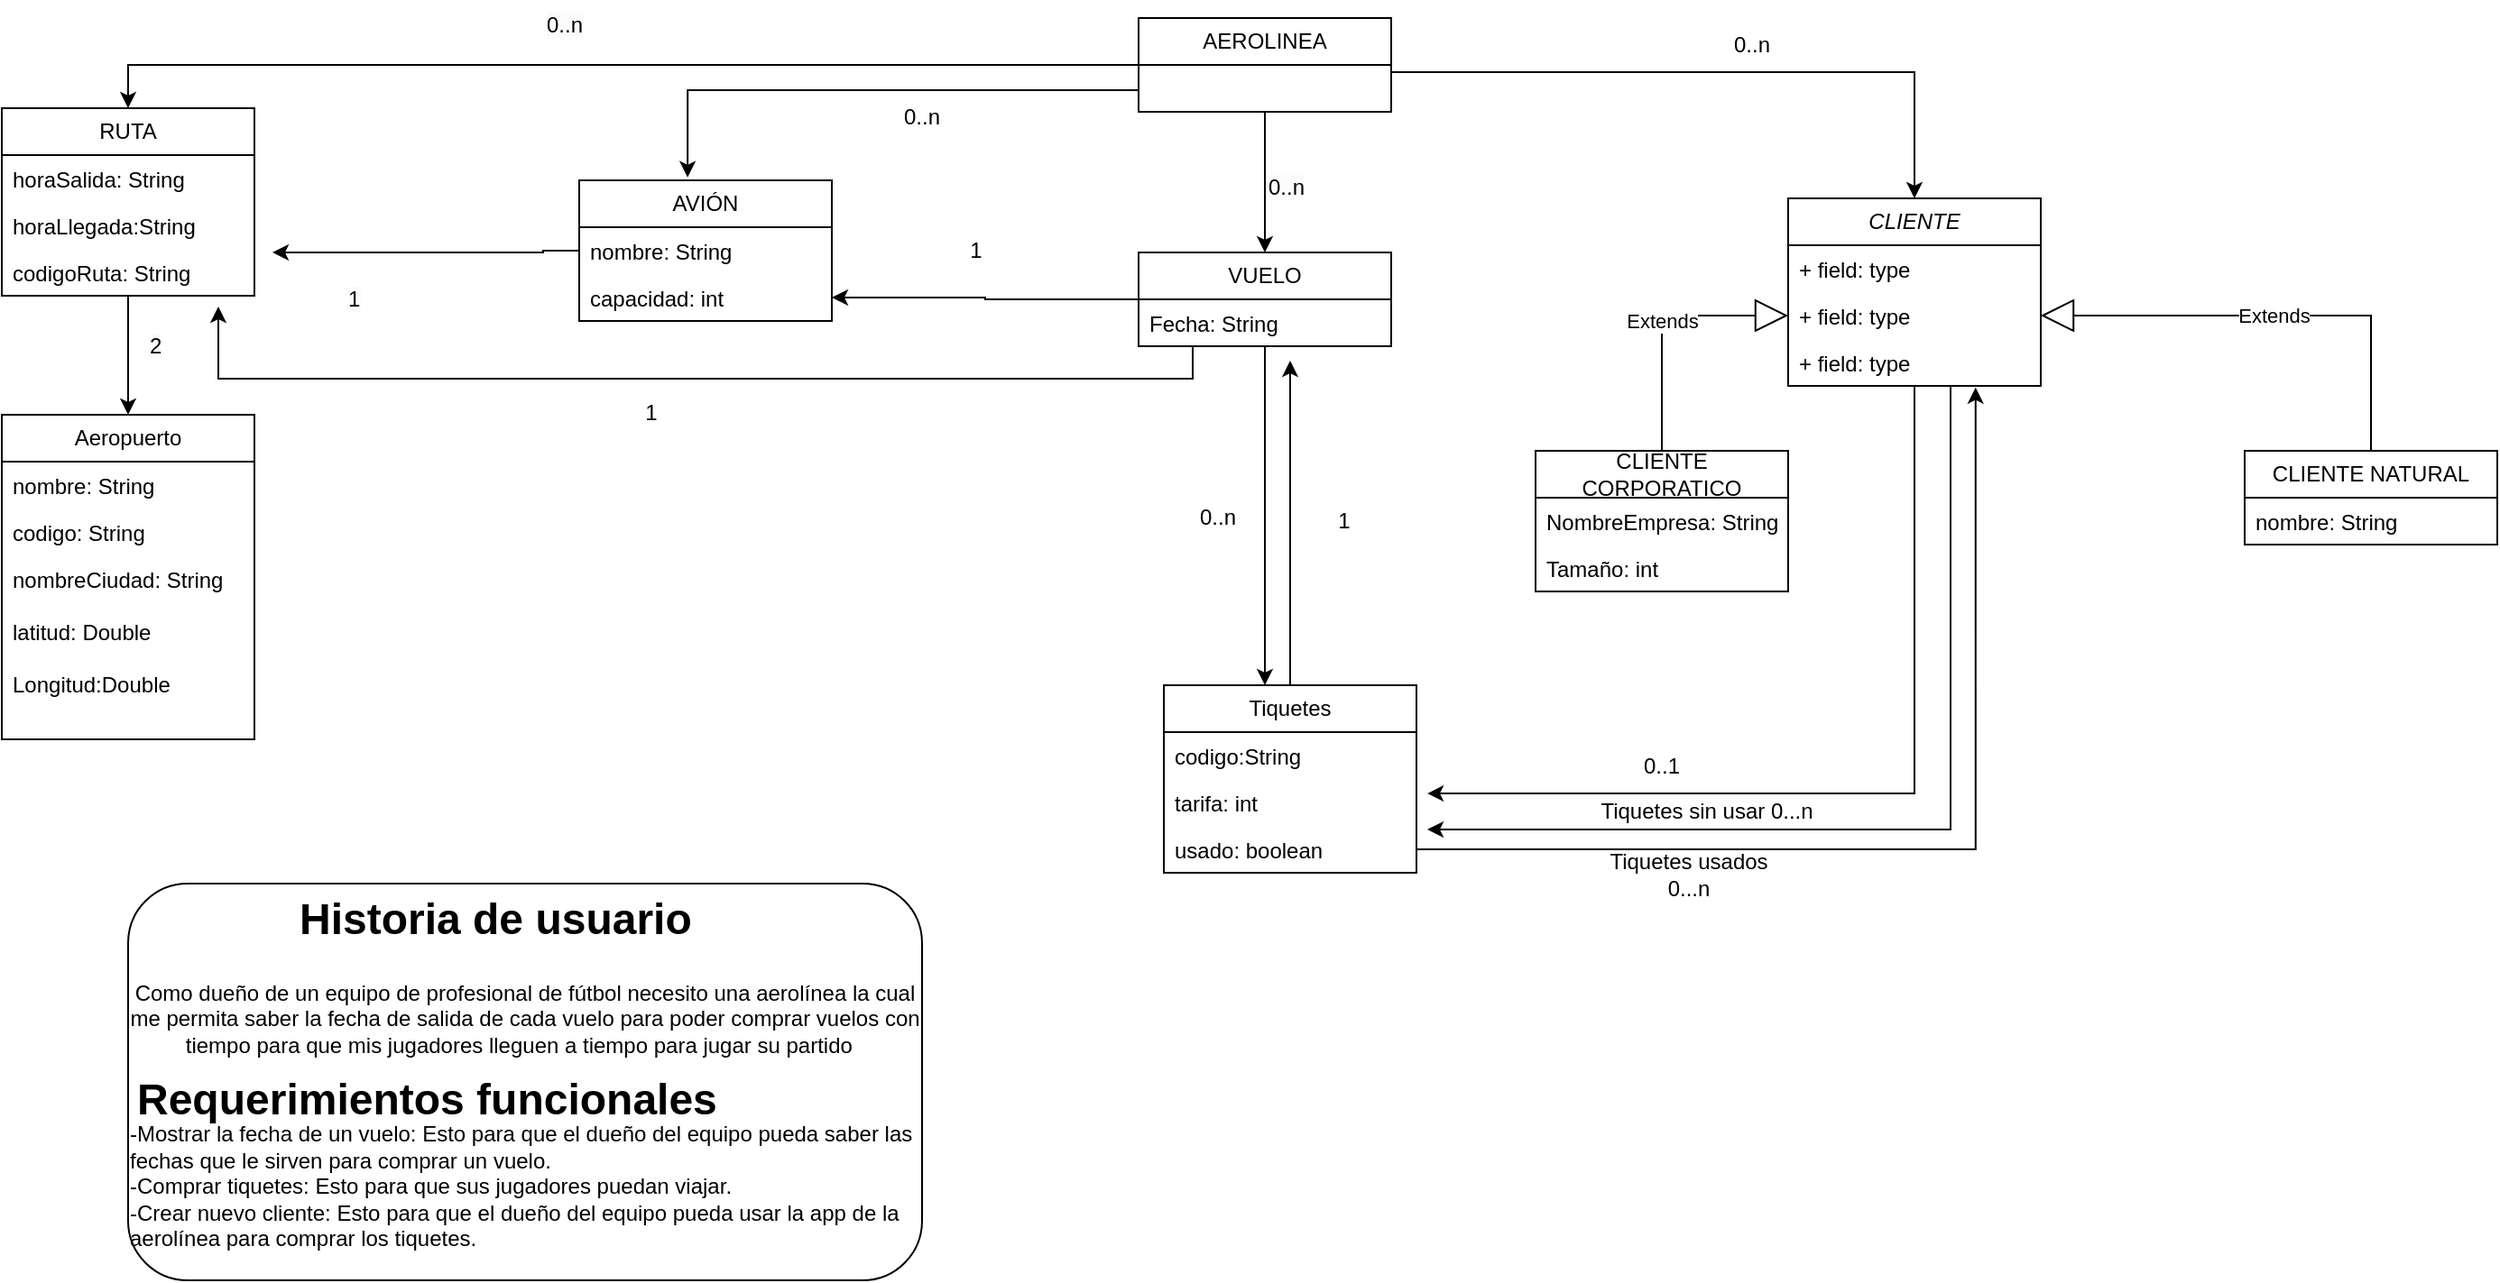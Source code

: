 <mxfile version="21.2.9" type="device">
  <diagram name="Página-1" id="leV861DUGloVnWotMMWj">
    <mxGraphModel dx="2071" dy="482" grid="1" gridSize="10" guides="1" tooltips="1" connect="1" arrows="1" fold="1" page="1" pageScale="1" pageWidth="827" pageHeight="1169" math="0" shadow="0">
      <root>
        <mxCell id="0" />
        <mxCell id="1" parent="0" />
        <mxCell id="39CDzW2CnfOSMj1d0C9v-10" value="" style="endArrow=classic;html=1;rounded=0;entryX=0.5;entryY=0;entryDx=0;entryDy=0;" edge="1" parent="1" target="39CDzW2CnfOSMj1d0C9v-43">
          <mxGeometry width="50" height="50" relative="1" as="geometry">
            <mxPoint x="470" y="220" as="sourcePoint" />
            <mxPoint x="680.34" y="277.66" as="targetPoint" />
            <Array as="points">
              <mxPoint x="490" y="220" />
              <mxPoint x="580" y="220" />
              <mxPoint x="760" y="220" />
            </Array>
          </mxGeometry>
        </mxCell>
        <mxCell id="39CDzW2CnfOSMj1d0C9v-11" value="0..n" style="text;html=1;strokeColor=none;fillColor=none;align=center;verticalAlign=middle;whiteSpace=wrap;rounded=0;" vertex="1" parent="1">
          <mxGeometry x="640" y="190" width="60" height="30" as="geometry" />
        </mxCell>
        <mxCell id="39CDzW2CnfOSMj1d0C9v-61" style="edgeStyle=orthogonalEdgeStyle;rounded=0;orthogonalLoop=1;jettySize=auto;html=1;entryX=0.429;entryY=-0.021;entryDx=0;entryDy=0;entryPerimeter=0;" edge="1" parent="1" source="39CDzW2CnfOSMj1d0C9v-39" target="39CDzW2CnfOSMj1d0C9v-57">
          <mxGeometry relative="1" as="geometry">
            <Array as="points">
              <mxPoint x="80" y="230" />
            </Array>
          </mxGeometry>
        </mxCell>
        <mxCell id="39CDzW2CnfOSMj1d0C9v-67" style="edgeStyle=orthogonalEdgeStyle;rounded=0;orthogonalLoop=1;jettySize=auto;html=1;exitX=0.5;exitY=1;exitDx=0;exitDy=0;entryX=0.5;entryY=0;entryDx=0;entryDy=0;" edge="1" parent="1" source="39CDzW2CnfOSMj1d0C9v-39" target="39CDzW2CnfOSMj1d0C9v-63">
          <mxGeometry relative="1" as="geometry" />
        </mxCell>
        <mxCell id="39CDzW2CnfOSMj1d0C9v-73" style="edgeStyle=orthogonalEdgeStyle;rounded=0;orthogonalLoop=1;jettySize=auto;html=1;entryX=0.5;entryY=0;entryDx=0;entryDy=0;" edge="1" parent="1" source="39CDzW2CnfOSMj1d0C9v-39" target="39CDzW2CnfOSMj1d0C9v-69">
          <mxGeometry relative="1" as="geometry" />
        </mxCell>
        <mxCell id="39CDzW2CnfOSMj1d0C9v-39" value="AEROLINEA" style="swimlane;fontStyle=0;childLayout=stackLayout;horizontal=1;startSize=26;fillColor=none;horizontalStack=0;resizeParent=1;resizeParentMax=0;resizeLast=0;collapsible=1;marginBottom=0;whiteSpace=wrap;html=1;" vertex="1" parent="1">
          <mxGeometry x="330" y="190" width="140" height="52" as="geometry" />
        </mxCell>
        <mxCell id="39CDzW2CnfOSMj1d0C9v-90" style="edgeStyle=orthogonalEdgeStyle;rounded=0;orthogonalLoop=1;jettySize=auto;html=1;entryX=1.043;entryY=0.308;entryDx=0;entryDy=0;entryPerimeter=0;" edge="1" parent="1" source="39CDzW2CnfOSMj1d0C9v-43" target="39CDzW2CnfOSMj1d0C9v-87">
          <mxGeometry relative="1" as="geometry" />
        </mxCell>
        <mxCell id="39CDzW2CnfOSMj1d0C9v-102" style="edgeStyle=orthogonalEdgeStyle;rounded=0;orthogonalLoop=1;jettySize=auto;html=1;" edge="1" parent="1" source="39CDzW2CnfOSMj1d0C9v-43">
          <mxGeometry relative="1" as="geometry">
            <mxPoint x="490" y="640" as="targetPoint" />
            <Array as="points">
              <mxPoint x="780" y="640" />
              <mxPoint x="500" y="640" />
            </Array>
          </mxGeometry>
        </mxCell>
        <mxCell id="39CDzW2CnfOSMj1d0C9v-43" value="&lt;i&gt;CLIENTE&lt;/i&gt;" style="swimlane;fontStyle=0;childLayout=stackLayout;horizontal=1;startSize=26;fillColor=none;horizontalStack=0;resizeParent=1;resizeParentMax=0;resizeLast=0;collapsible=1;marginBottom=0;whiteSpace=wrap;html=1;" vertex="1" parent="1">
          <mxGeometry x="690" y="290" width="140" height="104" as="geometry" />
        </mxCell>
        <mxCell id="39CDzW2CnfOSMj1d0C9v-44" value="+ field: type" style="text;strokeColor=none;fillColor=none;align=left;verticalAlign=top;spacingLeft=4;spacingRight=4;overflow=hidden;rotatable=0;points=[[0,0.5],[1,0.5]];portConstraint=eastwest;whiteSpace=wrap;html=1;" vertex="1" parent="39CDzW2CnfOSMj1d0C9v-43">
          <mxGeometry y="26" width="140" height="26" as="geometry" />
        </mxCell>
        <mxCell id="39CDzW2CnfOSMj1d0C9v-45" value="+ field: type" style="text;strokeColor=none;fillColor=none;align=left;verticalAlign=top;spacingLeft=4;spacingRight=4;overflow=hidden;rotatable=0;points=[[0,0.5],[1,0.5]];portConstraint=eastwest;whiteSpace=wrap;html=1;" vertex="1" parent="39CDzW2CnfOSMj1d0C9v-43">
          <mxGeometry y="52" width="140" height="26" as="geometry" />
        </mxCell>
        <mxCell id="39CDzW2CnfOSMj1d0C9v-46" value="+ field: type" style="text;strokeColor=none;fillColor=none;align=left;verticalAlign=top;spacingLeft=4;spacingRight=4;overflow=hidden;rotatable=0;points=[[0,0.5],[1,0.5]];portConstraint=eastwest;whiteSpace=wrap;html=1;" vertex="1" parent="39CDzW2CnfOSMj1d0C9v-43">
          <mxGeometry y="78" width="140" height="26" as="geometry" />
        </mxCell>
        <mxCell id="39CDzW2CnfOSMj1d0C9v-47" value="CLIENTE CORPORATICO" style="swimlane;fontStyle=0;childLayout=stackLayout;horizontal=1;startSize=26;fillColor=none;horizontalStack=0;resizeParent=1;resizeParentMax=0;resizeLast=0;collapsible=1;marginBottom=0;whiteSpace=wrap;html=1;" vertex="1" parent="1">
          <mxGeometry x="550" y="430" width="140" height="78" as="geometry" />
        </mxCell>
        <mxCell id="39CDzW2CnfOSMj1d0C9v-48" value="NombreEmpresa: String" style="text;strokeColor=none;fillColor=none;align=left;verticalAlign=top;spacingLeft=4;spacingRight=4;overflow=hidden;rotatable=0;points=[[0,0.5],[1,0.5]];portConstraint=eastwest;whiteSpace=wrap;html=1;" vertex="1" parent="39CDzW2CnfOSMj1d0C9v-47">
          <mxGeometry y="26" width="140" height="26" as="geometry" />
        </mxCell>
        <mxCell id="39CDzW2CnfOSMj1d0C9v-50" value="Tamaño: int" style="text;strokeColor=none;fillColor=none;align=left;verticalAlign=top;spacingLeft=4;spacingRight=4;overflow=hidden;rotatable=0;points=[[0,0.5],[1,0.5]];portConstraint=eastwest;whiteSpace=wrap;html=1;" vertex="1" parent="39CDzW2CnfOSMj1d0C9v-47">
          <mxGeometry y="52" width="140" height="26" as="geometry" />
        </mxCell>
        <mxCell id="39CDzW2CnfOSMj1d0C9v-51" value="CLIENTE NATURAL" style="swimlane;fontStyle=0;childLayout=stackLayout;horizontal=1;startSize=26;fillColor=none;horizontalStack=0;resizeParent=1;resizeParentMax=0;resizeLast=0;collapsible=1;marginBottom=0;whiteSpace=wrap;html=1;" vertex="1" parent="1">
          <mxGeometry x="943" y="430" width="140" height="52" as="geometry" />
        </mxCell>
        <mxCell id="39CDzW2CnfOSMj1d0C9v-52" value="nombre: String" style="text;strokeColor=none;fillColor=none;align=left;verticalAlign=top;spacingLeft=4;spacingRight=4;overflow=hidden;rotatable=0;points=[[0,0.5],[1,0.5]];portConstraint=eastwest;whiteSpace=wrap;html=1;" vertex="1" parent="39CDzW2CnfOSMj1d0C9v-51">
          <mxGeometry y="26" width="140" height="26" as="geometry" />
        </mxCell>
        <mxCell id="39CDzW2CnfOSMj1d0C9v-55" value="Extends" style="endArrow=block;endSize=16;endFill=0;html=1;rounded=0;exitX=0.5;exitY=0;exitDx=0;exitDy=0;entryX=0;entryY=0.5;entryDx=0;entryDy=0;" edge="1" parent="1" source="39CDzW2CnfOSMj1d0C9v-47" target="39CDzW2CnfOSMj1d0C9v-45">
          <mxGeometry width="160" relative="1" as="geometry">
            <mxPoint x="393" y="420" as="sourcePoint" />
            <mxPoint x="553" y="420" as="targetPoint" />
            <Array as="points">
              <mxPoint x="620" y="355" />
            </Array>
          </mxGeometry>
        </mxCell>
        <mxCell id="39CDzW2CnfOSMj1d0C9v-56" value="Extends" style="endArrow=block;endSize=16;endFill=0;html=1;rounded=0;entryX=1;entryY=0.5;entryDx=0;entryDy=0;exitX=0.5;exitY=0;exitDx=0;exitDy=0;" edge="1" parent="1" source="39CDzW2CnfOSMj1d0C9v-51" target="39CDzW2CnfOSMj1d0C9v-45">
          <mxGeometry width="160" relative="1" as="geometry">
            <mxPoint x="613" y="390" as="sourcePoint" />
            <mxPoint x="773" y="390" as="targetPoint" />
            <Array as="points">
              <mxPoint x="1013" y="355" />
            </Array>
          </mxGeometry>
        </mxCell>
        <mxCell id="39CDzW2CnfOSMj1d0C9v-57" value="AVIÓN" style="swimlane;fontStyle=0;childLayout=stackLayout;horizontal=1;startSize=26;fillColor=none;horizontalStack=0;resizeParent=1;resizeParentMax=0;resizeLast=0;collapsible=1;marginBottom=0;whiteSpace=wrap;html=1;" vertex="1" parent="1">
          <mxGeometry x="20" y="280" width="140" height="78" as="geometry" />
        </mxCell>
        <mxCell id="39CDzW2CnfOSMj1d0C9v-83" style="edgeStyle=orthogonalEdgeStyle;rounded=0;orthogonalLoop=1;jettySize=auto;html=1;" edge="1" parent="39CDzW2CnfOSMj1d0C9v-57" source="39CDzW2CnfOSMj1d0C9v-58">
          <mxGeometry relative="1" as="geometry">
            <mxPoint x="-170" y="40" as="targetPoint" />
            <Array as="points">
              <mxPoint x="-20" y="39" />
              <mxPoint x="-20" y="40" />
              <mxPoint x="-170" y="40" />
            </Array>
          </mxGeometry>
        </mxCell>
        <mxCell id="39CDzW2CnfOSMj1d0C9v-58" value="nombre: String" style="text;strokeColor=none;fillColor=none;align=left;verticalAlign=top;spacingLeft=4;spacingRight=4;overflow=hidden;rotatable=0;points=[[0,0.5],[1,0.5]];portConstraint=eastwest;whiteSpace=wrap;html=1;" vertex="1" parent="39CDzW2CnfOSMj1d0C9v-57">
          <mxGeometry y="26" width="140" height="26" as="geometry" />
        </mxCell>
        <mxCell id="39CDzW2CnfOSMj1d0C9v-59" value="capacidad: int" style="text;strokeColor=none;fillColor=none;align=left;verticalAlign=top;spacingLeft=4;spacingRight=4;overflow=hidden;rotatable=0;points=[[0,0.5],[1,0.5]];portConstraint=eastwest;whiteSpace=wrap;html=1;" vertex="1" parent="39CDzW2CnfOSMj1d0C9v-57">
          <mxGeometry y="52" width="140" height="26" as="geometry" />
        </mxCell>
        <mxCell id="39CDzW2CnfOSMj1d0C9v-62" value="0..n" style="text;html=1;strokeColor=none;fillColor=none;align=center;verticalAlign=middle;whiteSpace=wrap;rounded=0;" vertex="1" parent="1">
          <mxGeometry x="180" y="230" width="60" height="30" as="geometry" />
        </mxCell>
        <mxCell id="39CDzW2CnfOSMj1d0C9v-89" style="edgeStyle=orthogonalEdgeStyle;rounded=0;orthogonalLoop=1;jettySize=auto;html=1;entryX=0.4;entryY=0;entryDx=0;entryDy=0;entryPerimeter=0;" edge="1" parent="1" source="39CDzW2CnfOSMj1d0C9v-63" target="39CDzW2CnfOSMj1d0C9v-85">
          <mxGeometry relative="1" as="geometry" />
        </mxCell>
        <mxCell id="39CDzW2CnfOSMj1d0C9v-93" style="edgeStyle=orthogonalEdgeStyle;rounded=0;orthogonalLoop=1;jettySize=auto;html=1;entryX=1;entryY=0.5;entryDx=0;entryDy=0;" edge="1" parent="1" source="39CDzW2CnfOSMj1d0C9v-63" target="39CDzW2CnfOSMj1d0C9v-59">
          <mxGeometry relative="1" as="geometry">
            <Array as="points">
              <mxPoint x="245" y="346" />
              <mxPoint x="245" y="345" />
            </Array>
          </mxGeometry>
        </mxCell>
        <mxCell id="39CDzW2CnfOSMj1d0C9v-63" value="VUELO" style="swimlane;fontStyle=0;childLayout=stackLayout;horizontal=1;startSize=26;fillColor=none;horizontalStack=0;resizeParent=1;resizeParentMax=0;resizeLast=0;collapsible=1;marginBottom=0;whiteSpace=wrap;html=1;" vertex="1" parent="1">
          <mxGeometry x="330" y="320" width="140" height="52" as="geometry" />
        </mxCell>
        <mxCell id="39CDzW2CnfOSMj1d0C9v-64" value="Fecha: String" style="text;strokeColor=none;fillColor=none;align=left;verticalAlign=top;spacingLeft=4;spacingRight=4;overflow=hidden;rotatable=0;points=[[0,0.5],[1,0.5]];portConstraint=eastwest;whiteSpace=wrap;html=1;" vertex="1" parent="39CDzW2CnfOSMj1d0C9v-63">
          <mxGeometry y="26" width="140" height="26" as="geometry" />
        </mxCell>
        <mxCell id="39CDzW2CnfOSMj1d0C9v-68" value="&lt;span style=&quot;color: rgb(0, 0, 0); font-family: Helvetica; font-size: 12px; font-style: normal; font-variant-ligatures: normal; font-variant-caps: normal; font-weight: 400; letter-spacing: normal; orphans: 2; text-align: center; text-indent: 0px; text-transform: none; widows: 2; word-spacing: 0px; -webkit-text-stroke-width: 0px; background-color: rgb(251, 251, 251); text-decoration-thickness: initial; text-decoration-style: initial; text-decoration-color: initial; float: none; display: inline !important;&quot;&gt;0..n&lt;/span&gt;" style="text;whiteSpace=wrap;html=1;" vertex="1" parent="1">
          <mxGeometry x="400" y="270" width="50" height="40" as="geometry" />
        </mxCell>
        <mxCell id="39CDzW2CnfOSMj1d0C9v-80" style="edgeStyle=orthogonalEdgeStyle;rounded=0;orthogonalLoop=1;jettySize=auto;html=1;entryX=0.5;entryY=0;entryDx=0;entryDy=0;" edge="1" parent="1" source="39CDzW2CnfOSMj1d0C9v-69" target="39CDzW2CnfOSMj1d0C9v-75">
          <mxGeometry relative="1" as="geometry" />
        </mxCell>
        <mxCell id="39CDzW2CnfOSMj1d0C9v-69" value="RUTA" style="swimlane;fontStyle=0;childLayout=stackLayout;horizontal=1;startSize=26;fillColor=none;horizontalStack=0;resizeParent=1;resizeParentMax=0;resizeLast=0;collapsible=1;marginBottom=0;whiteSpace=wrap;html=1;" vertex="1" parent="1">
          <mxGeometry x="-300" y="240" width="140" height="104" as="geometry" />
        </mxCell>
        <mxCell id="39CDzW2CnfOSMj1d0C9v-70" value="horaSalida: String" style="text;strokeColor=none;fillColor=none;align=left;verticalAlign=top;spacingLeft=4;spacingRight=4;overflow=hidden;rotatable=0;points=[[0,0.5],[1,0.5]];portConstraint=eastwest;whiteSpace=wrap;html=1;" vertex="1" parent="39CDzW2CnfOSMj1d0C9v-69">
          <mxGeometry y="26" width="140" height="26" as="geometry" />
        </mxCell>
        <mxCell id="39CDzW2CnfOSMj1d0C9v-71" value="horaLlegada:String" style="text;strokeColor=none;fillColor=none;align=left;verticalAlign=top;spacingLeft=4;spacingRight=4;overflow=hidden;rotatable=0;points=[[0,0.5],[1,0.5]];portConstraint=eastwest;whiteSpace=wrap;html=1;" vertex="1" parent="39CDzW2CnfOSMj1d0C9v-69">
          <mxGeometry y="52" width="140" height="26" as="geometry" />
        </mxCell>
        <mxCell id="39CDzW2CnfOSMj1d0C9v-72" value="codigoRuta: String" style="text;strokeColor=none;fillColor=none;align=left;verticalAlign=top;spacingLeft=4;spacingRight=4;overflow=hidden;rotatable=0;points=[[0,0.5],[1,0.5]];portConstraint=eastwest;whiteSpace=wrap;html=1;" vertex="1" parent="39CDzW2CnfOSMj1d0C9v-69">
          <mxGeometry y="78" width="140" height="26" as="geometry" />
        </mxCell>
        <mxCell id="39CDzW2CnfOSMj1d0C9v-74" value="&lt;span style=&quot;color: rgb(0, 0, 0); font-family: Helvetica; font-size: 12px; font-style: normal; font-variant-ligatures: normal; font-variant-caps: normal; font-weight: 400; letter-spacing: normal; orphans: 2; text-align: center; text-indent: 0px; text-transform: none; widows: 2; word-spacing: 0px; -webkit-text-stroke-width: 0px; background-color: rgb(251, 251, 251); text-decoration-thickness: initial; text-decoration-style: initial; text-decoration-color: initial; float: none; display: inline !important;&quot;&gt;0..n&lt;/span&gt;" style="text;whiteSpace=wrap;html=1;" vertex="1" parent="1">
          <mxGeometry y="180" width="50" height="40" as="geometry" />
        </mxCell>
        <mxCell id="39CDzW2CnfOSMj1d0C9v-75" value="Aeropuerto" style="swimlane;fontStyle=0;childLayout=stackLayout;horizontal=1;startSize=26;fillColor=none;horizontalStack=0;resizeParent=1;resizeParentMax=0;resizeLast=0;collapsible=1;marginBottom=0;whiteSpace=wrap;html=1;" vertex="1" parent="1">
          <mxGeometry x="-300" y="410" width="140" height="180" as="geometry">
            <mxRectangle x="-250" y="400" width="100" height="30" as="alternateBounds" />
          </mxGeometry>
        </mxCell>
        <mxCell id="39CDzW2CnfOSMj1d0C9v-76" value="nombre: String" style="text;strokeColor=none;fillColor=none;align=left;verticalAlign=top;spacingLeft=4;spacingRight=4;overflow=hidden;rotatable=0;points=[[0,0.5],[1,0.5]];portConstraint=eastwest;whiteSpace=wrap;html=1;" vertex="1" parent="39CDzW2CnfOSMj1d0C9v-75">
          <mxGeometry y="26" width="140" height="26" as="geometry" />
        </mxCell>
        <mxCell id="39CDzW2CnfOSMj1d0C9v-77" value="codigo: String" style="text;strokeColor=none;fillColor=none;align=left;verticalAlign=top;spacingLeft=4;spacingRight=4;overflow=hidden;rotatable=0;points=[[0,0.5],[1,0.5]];portConstraint=eastwest;whiteSpace=wrap;html=1;" vertex="1" parent="39CDzW2CnfOSMj1d0C9v-75">
          <mxGeometry y="52" width="140" height="26" as="geometry" />
        </mxCell>
        <mxCell id="39CDzW2CnfOSMj1d0C9v-78" value="nombreCiudad: String&lt;br&gt;&lt;br&gt;latitud: Double&lt;br&gt;&lt;br&gt;Longitud:Double" style="text;strokeColor=none;fillColor=none;align=left;verticalAlign=top;spacingLeft=4;spacingRight=4;overflow=hidden;rotatable=0;points=[[0,0.5],[1,0.5]];portConstraint=eastwest;whiteSpace=wrap;html=1;" vertex="1" parent="39CDzW2CnfOSMj1d0C9v-75">
          <mxGeometry y="78" width="140" height="102" as="geometry" />
        </mxCell>
        <mxCell id="39CDzW2CnfOSMj1d0C9v-82" value="&lt;span style=&quot;color: rgb(0, 0, 0); font-family: Helvetica; font-size: 12px; font-style: normal; font-variant-ligatures: normal; font-variant-caps: normal; font-weight: 400; letter-spacing: normal; orphans: 2; text-align: center; text-indent: 0px; text-transform: none; widows: 2; word-spacing: 0px; -webkit-text-stroke-width: 0px; background-color: rgb(251, 251, 251); text-decoration-thickness: initial; text-decoration-style: initial; text-decoration-color: initial; float: none; display: inline !important;&quot;&gt;2&lt;/span&gt;" style="text;whiteSpace=wrap;html=1;" vertex="1" parent="1">
          <mxGeometry x="-220" y="358" width="50" height="40" as="geometry" />
        </mxCell>
        <mxCell id="39CDzW2CnfOSMj1d0C9v-84" value="&lt;span style=&quot;color: rgb(0, 0, 0); font-family: Helvetica; font-size: 12px; font-style: normal; font-variant-ligatures: normal; font-variant-caps: normal; font-weight: 400; letter-spacing: normal; orphans: 2; text-align: center; text-indent: 0px; text-transform: none; widows: 2; word-spacing: 0px; -webkit-text-stroke-width: 0px; background-color: rgb(251, 251, 251); text-decoration-thickness: initial; text-decoration-style: initial; text-decoration-color: initial; float: none; display: inline !important;&quot;&gt;1&lt;/span&gt;" style="text;whiteSpace=wrap;html=1;" vertex="1" parent="1">
          <mxGeometry x="-110" y="332" width="50" height="40" as="geometry" />
        </mxCell>
        <mxCell id="39CDzW2CnfOSMj1d0C9v-95" style="edgeStyle=orthogonalEdgeStyle;rounded=0;orthogonalLoop=1;jettySize=auto;html=1;" edge="1" parent="1" source="39CDzW2CnfOSMj1d0C9v-85">
          <mxGeometry relative="1" as="geometry">
            <mxPoint x="414" y="380" as="targetPoint" />
          </mxGeometry>
        </mxCell>
        <mxCell id="39CDzW2CnfOSMj1d0C9v-85" value="Tiquetes" style="swimlane;fontStyle=0;childLayout=stackLayout;horizontal=1;startSize=26;fillColor=none;horizontalStack=0;resizeParent=1;resizeParentMax=0;resizeLast=0;collapsible=1;marginBottom=0;whiteSpace=wrap;html=1;" vertex="1" parent="1">
          <mxGeometry x="344" y="560" width="140" height="104" as="geometry" />
        </mxCell>
        <mxCell id="39CDzW2CnfOSMj1d0C9v-86" value="codigo:String" style="text;strokeColor=none;fillColor=none;align=left;verticalAlign=top;spacingLeft=4;spacingRight=4;overflow=hidden;rotatable=0;points=[[0,0.5],[1,0.5]];portConstraint=eastwest;whiteSpace=wrap;html=1;" vertex="1" parent="39CDzW2CnfOSMj1d0C9v-85">
          <mxGeometry y="26" width="140" height="26" as="geometry" />
        </mxCell>
        <mxCell id="39CDzW2CnfOSMj1d0C9v-87" value="tarifa: int" style="text;strokeColor=none;fillColor=none;align=left;verticalAlign=top;spacingLeft=4;spacingRight=4;overflow=hidden;rotatable=0;points=[[0,0.5],[1,0.5]];portConstraint=eastwest;whiteSpace=wrap;html=1;" vertex="1" parent="39CDzW2CnfOSMj1d0C9v-85">
          <mxGeometry y="52" width="140" height="26" as="geometry" />
        </mxCell>
        <mxCell id="39CDzW2CnfOSMj1d0C9v-88" value="usado: boolean" style="text;strokeColor=none;fillColor=none;align=left;verticalAlign=top;spacingLeft=4;spacingRight=4;overflow=hidden;rotatable=0;points=[[0,0.5],[1,0.5]];portConstraint=eastwest;whiteSpace=wrap;html=1;" vertex="1" parent="39CDzW2CnfOSMj1d0C9v-85">
          <mxGeometry y="78" width="140" height="26" as="geometry" />
        </mxCell>
        <mxCell id="39CDzW2CnfOSMj1d0C9v-91" value="0..n" style="text;html=1;strokeColor=none;fillColor=none;align=center;verticalAlign=middle;whiteSpace=wrap;rounded=0;" vertex="1" parent="1">
          <mxGeometry x="344" y="452" width="60" height="30" as="geometry" />
        </mxCell>
        <mxCell id="39CDzW2CnfOSMj1d0C9v-92" value="0..1" style="text;html=1;strokeColor=none;fillColor=none;align=center;verticalAlign=middle;whiteSpace=wrap;rounded=0;" vertex="1" parent="1">
          <mxGeometry x="590" y="590" width="60" height="30" as="geometry" />
        </mxCell>
        <mxCell id="39CDzW2CnfOSMj1d0C9v-94" value="1" style="text;html=1;strokeColor=none;fillColor=none;align=center;verticalAlign=middle;whiteSpace=wrap;rounded=0;" vertex="1" parent="1">
          <mxGeometry x="210" y="304" width="60" height="30" as="geometry" />
        </mxCell>
        <mxCell id="39CDzW2CnfOSMj1d0C9v-96" value="1" style="text;html=1;strokeColor=none;fillColor=none;align=center;verticalAlign=middle;whiteSpace=wrap;rounded=0;" vertex="1" parent="1">
          <mxGeometry x="414" y="454" width="60" height="30" as="geometry" />
        </mxCell>
        <mxCell id="39CDzW2CnfOSMj1d0C9v-98" style="edgeStyle=orthogonalEdgeStyle;rounded=0;orthogonalLoop=1;jettySize=auto;html=1;entryX=0.742;entryY=1.032;entryDx=0;entryDy=0;entryPerimeter=0;" edge="1" parent="1" source="39CDzW2CnfOSMj1d0C9v-88" target="39CDzW2CnfOSMj1d0C9v-46">
          <mxGeometry relative="1" as="geometry" />
        </mxCell>
        <mxCell id="39CDzW2CnfOSMj1d0C9v-99" value="Tiquetes usados 0...n" style="text;html=1;strokeColor=none;fillColor=none;align=center;verticalAlign=middle;whiteSpace=wrap;rounded=0;" vertex="1" parent="1">
          <mxGeometry x="590" y="650" width="90" height="30" as="geometry" />
        </mxCell>
        <mxCell id="39CDzW2CnfOSMj1d0C9v-100" style="edgeStyle=orthogonalEdgeStyle;rounded=0;orthogonalLoop=1;jettySize=auto;html=1;" edge="1" parent="1" source="39CDzW2CnfOSMj1d0C9v-64">
          <mxGeometry relative="1" as="geometry">
            <mxPoint x="-180" y="350" as="targetPoint" />
            <Array as="points">
              <mxPoint x="360" y="390" />
              <mxPoint x="-180" y="390" />
            </Array>
          </mxGeometry>
        </mxCell>
        <mxCell id="39CDzW2CnfOSMj1d0C9v-101" value="1" style="text;html=1;strokeColor=none;fillColor=none;align=center;verticalAlign=middle;whiteSpace=wrap;rounded=0;" vertex="1" parent="1">
          <mxGeometry x="30" y="394" width="60" height="30" as="geometry" />
        </mxCell>
        <mxCell id="39CDzW2CnfOSMj1d0C9v-103" value="Tiquetes sin usar 0...n" style="text;html=1;strokeColor=none;fillColor=none;align=center;verticalAlign=middle;whiteSpace=wrap;rounded=0;" vertex="1" parent="1">
          <mxGeometry x="550" y="620" width="190" height="20" as="geometry" />
        </mxCell>
        <mxCell id="39CDzW2CnfOSMj1d0C9v-108" value="" style="rounded=1;whiteSpace=wrap;html=1;" vertex="1" parent="1">
          <mxGeometry x="-230" y="670" width="440" height="220" as="geometry" />
        </mxCell>
        <mxCell id="39CDzW2CnfOSMj1d0C9v-109" value="&lt;h1&gt;Historia de usuario&lt;/h1&gt;" style="text;html=1;strokeColor=none;fillColor=none;spacing=5;spacingTop=-20;whiteSpace=wrap;overflow=hidden;rounded=0;" vertex="1" parent="1">
          <mxGeometry x="-140" y="670" width="350" height="120" as="geometry" />
        </mxCell>
        <mxCell id="39CDzW2CnfOSMj1d0C9v-110" value="Como dueño de un equipo de profesional de fútbol necesito una aerolínea la cual me permita saber la fecha de salida de cada vuelo para poder comprar vuelos con tiempo para que mis jugadores lleguen a tiempo para jugar su partido&amp;nbsp;&amp;nbsp;" style="text;html=1;strokeColor=none;fillColor=none;align=center;verticalAlign=middle;whiteSpace=wrap;rounded=0;" vertex="1" parent="1">
          <mxGeometry x="-230" y="710" width="440" height="70" as="geometry" />
        </mxCell>
        <mxCell id="39CDzW2CnfOSMj1d0C9v-111" value="&lt;h1&gt;Requerimientos funcionales&lt;/h1&gt;&lt;p&gt;&lt;br&gt;&lt;/p&gt;" style="text;html=1;strokeColor=none;fillColor=none;spacing=5;spacingTop=-20;whiteSpace=wrap;overflow=hidden;rounded=0;" vertex="1" parent="1">
          <mxGeometry x="-230" y="770" width="440" height="120" as="geometry" />
        </mxCell>
        <mxCell id="39CDzW2CnfOSMj1d0C9v-112" value="&lt;div style=&quot;text-align: left;&quot;&gt;&lt;span style=&quot;background-color: initial;&quot;&gt;-Mostrar la fecha de un vuelo: Esto para que el dueño del equipo pueda saber las fechas que le sirven para comprar un vuelo.&lt;/span&gt;&lt;/div&gt;&lt;div style=&quot;text-align: left;&quot;&gt;&lt;span style=&quot;background-color: initial;&quot;&gt;-Comprar tiquetes: Esto para que sus jugadores puedan viajar.&lt;/span&gt;&lt;/div&gt;&lt;div style=&quot;text-align: left;&quot;&gt;&lt;span style=&quot;background-color: initial;&quot;&gt;-Crear nuevo cliente: Esto para que el dueño del equipo pueda usar la app de la aerolínea para comprar los tiquetes.&amp;nbsp;&lt;/span&gt;&lt;/div&gt;&amp;nbsp;" style="text;html=1;strokeColor=none;fillColor=none;align=center;verticalAlign=middle;whiteSpace=wrap;rounded=0;" vertex="1" parent="1">
          <mxGeometry x="-230" y="800" width="440" height="90" as="geometry" />
        </mxCell>
      </root>
    </mxGraphModel>
  </diagram>
</mxfile>
